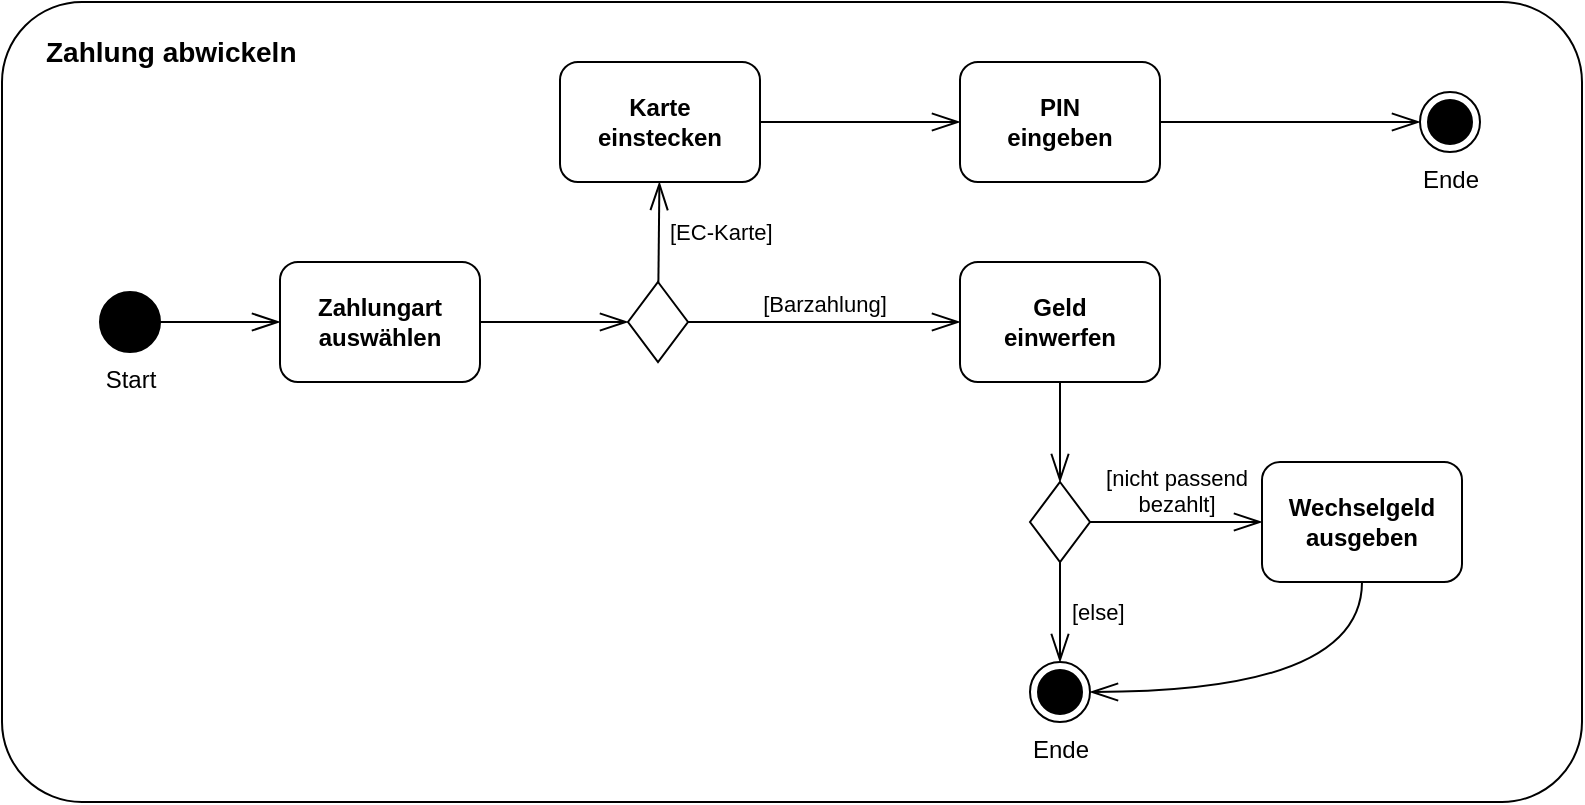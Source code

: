 <mxfile version="24.8.6">
  <diagram name="Seite-1" id="28qFqkmBF0kh-jeH-d2V">
    <mxGraphModel dx="1024" dy="544" grid="1" gridSize="10" guides="1" tooltips="1" connect="1" arrows="1" fold="1" page="1" pageScale="1" pageWidth="827" pageHeight="1169" math="0" shadow="0">
      <root>
        <mxCell id="0" />
        <mxCell id="1" parent="0" />
        <mxCell id="VOcekQ61qDE9arkaoCTb-26" value="Zahlung abwickeln" style="rounded=1;whiteSpace=wrap;html=1;labelPosition=center;verticalLabelPosition=middle;align=left;verticalAlign=top;spacingLeft=20;spacingTop=10;&#xa;absoluteArcSize=1;arcSize=10;fontStyle=1;fontSize=14;fillColor=default;" parent="1" vertex="1">
          <mxGeometry x="20" y="140" width="790" height="400" as="geometry" />
        </mxCell>
        <mxCell id="VOcekQ61qDE9arkaoCTb-2" value="Start" style="ellipse;fillColor=strokeColor;html=1;verticalAlign=top;align=center;spacingLeft=0;labelPosition=center;verticalLabelPosition=bottom;" parent="1" vertex="1">
          <mxGeometry x="69" y="285" width="30" height="30" as="geometry" />
        </mxCell>
        <mxCell id="VOcekQ61qDE9arkaoCTb-3" value="&lt;div&gt;Zahlungart&lt;/div&gt;&lt;div&gt;auswählen&lt;/div&gt;" style="rounded=1;whiteSpace=wrap;html=1;fontStyle=1" parent="1" vertex="1">
          <mxGeometry x="159" y="270" width="100" height="60" as="geometry" />
        </mxCell>
        <mxCell id="VOcekQ61qDE9arkaoCTb-5" value="&lt;div&gt;Geld&lt;/div&gt;&lt;div&gt;einwerfen&lt;/div&gt;" style="rounded=1;whiteSpace=wrap;html=1;fontStyle=1" parent="1" vertex="1">
          <mxGeometry x="499" y="270" width="100" height="60" as="geometry" />
        </mxCell>
        <mxCell id="VOcekQ61qDE9arkaoCTb-6" value="&lt;div&gt;Karte&lt;/div&gt;&lt;div&gt;einstecken&lt;/div&gt;" style="rounded=1;whiteSpace=wrap;html=1;fontStyle=1" parent="1" vertex="1">
          <mxGeometry x="299" y="170" width="100" height="60" as="geometry" />
        </mxCell>
        <mxCell id="VOcekQ61qDE9arkaoCTb-7" value="&lt;div&gt;PIN&lt;/div&gt;&lt;div&gt;eingeben&lt;/div&gt;" style="rounded=1;whiteSpace=wrap;html=1;fontStyle=1" parent="1" vertex="1">
          <mxGeometry x="499" y="170" width="100" height="60" as="geometry" />
        </mxCell>
        <mxCell id="VOcekQ61qDE9arkaoCTb-8" value="Wechselgeld ausgeben" style="rounded=1;whiteSpace=wrap;html=1;fontStyle=1" parent="1" vertex="1">
          <mxGeometry x="650" y="370" width="100" height="60" as="geometry" />
        </mxCell>
        <mxCell id="VOcekQ61qDE9arkaoCTb-9" value="" style="endArrow=openThin;html=1;rounded=0;endFill=0;endSize=12;" parent="1" source="VOcekQ61qDE9arkaoCTb-2" target="VOcekQ61qDE9arkaoCTb-3" edge="1">
          <mxGeometry width="50" height="50" relative="1" as="geometry">
            <mxPoint x="99" y="410" as="sourcePoint" />
            <mxPoint x="209" y="410" as="targetPoint" />
          </mxGeometry>
        </mxCell>
        <mxCell id="VOcekQ61qDE9arkaoCTb-10" value="" style="endArrow=openThin;html=1;rounded=0;endFill=0;endSize=12;exitX=0.5;exitY=1;exitDx=0;exitDy=0;" parent="1" source="VOcekQ61qDE9arkaoCTb-5" target="VOcekQ61qDE9arkaoCTb-30" edge="1">
          <mxGeometry width="50" height="50" relative="1" as="geometry">
            <mxPoint x="260" y="320" as="sourcePoint" />
            <mxPoint x="549" y="385" as="targetPoint" />
          </mxGeometry>
        </mxCell>
        <mxCell id="VOcekQ61qDE9arkaoCTb-11" value="" style="endArrow=openThin;html=1;rounded=0;endFill=0;endSize=12;" parent="1" source="VOcekQ61qDE9arkaoCTb-3" target="VOcekQ61qDE9arkaoCTb-31" edge="1">
          <mxGeometry width="50" height="50" relative="1" as="geometry">
            <mxPoint x="59" y="430" as="sourcePoint" />
            <mxPoint x="333" y="300" as="targetPoint" />
          </mxGeometry>
        </mxCell>
        <mxCell id="VOcekQ61qDE9arkaoCTb-12" value="[Barzahlung]" style="endArrow=openThin;html=1;rounded=0;endFill=0;endSize=12;verticalAlign=bottom;labelBackgroundColor=none;" parent="1" source="VOcekQ61qDE9arkaoCTb-31" target="VOcekQ61qDE9arkaoCTb-5" edge="1">
          <mxGeometry width="50" height="50" relative="1" as="geometry">
            <mxPoint x="363" y="300" as="sourcePoint" />
            <mxPoint x="149" y="440" as="targetPoint" />
          </mxGeometry>
        </mxCell>
        <mxCell id="VOcekQ61qDE9arkaoCTb-13" value="[EC-Karte]" style="endArrow=openThin;html=1;rounded=0;endFill=0;endSize=12;labelPosition=right;verticalLabelPosition=middle;align=left;verticalAlign=middle;spacingLeft=4;labelBackgroundColor=none;" parent="1" source="VOcekQ61qDE9arkaoCTb-31" target="VOcekQ61qDE9arkaoCTb-6" edge="1">
          <mxGeometry width="50" height="50" relative="1" as="geometry">
            <mxPoint x="348.149" y="285.149" as="sourcePoint" />
            <mxPoint x="159" y="450" as="targetPoint" />
          </mxGeometry>
        </mxCell>
        <mxCell id="VOcekQ61qDE9arkaoCTb-14" value="" style="endArrow=openThin;html=1;rounded=0;endFill=0;endSize=12;" parent="1" source="VOcekQ61qDE9arkaoCTb-6" target="VOcekQ61qDE9arkaoCTb-7" edge="1">
          <mxGeometry width="50" height="50" relative="1" as="geometry">
            <mxPoint x="99" y="460" as="sourcePoint" />
            <mxPoint x="169" y="460" as="targetPoint" />
          </mxGeometry>
        </mxCell>
        <mxCell id="VOcekQ61qDE9arkaoCTb-15" value="[nicht passend&lt;br&gt;bezahlt]" style="endArrow=openThin;html=1;rounded=0;endFill=0;endSize=12;verticalAlign=bottom;labelBackgroundColor=none;" parent="1" source="VOcekQ61qDE9arkaoCTb-30" target="VOcekQ61qDE9arkaoCTb-8" edge="1">
          <mxGeometry width="50" height="50" relative="1" as="geometry">
            <mxPoint x="564" y="400" as="sourcePoint" />
            <mxPoint x="440" y="370" as="targetPoint" />
          </mxGeometry>
        </mxCell>
        <mxCell id="VOcekQ61qDE9arkaoCTb-16" value="[else]" style="endArrow=openThin;html=1;rounded=0;endFill=0;endSize=12;labelPosition=right;verticalLabelPosition=middle;align=left;verticalAlign=middle;spacingLeft=4;labelBackgroundColor=none;" parent="1" source="VOcekQ61qDE9arkaoCTb-30" target="VOcekQ61qDE9arkaoCTb-19" edge="1">
          <mxGeometry width="50" height="50" relative="1" as="geometry">
            <mxPoint x="549" y="415" as="sourcePoint" />
            <mxPoint x="390" y="380" as="targetPoint" />
          </mxGeometry>
        </mxCell>
        <mxCell id="VOcekQ61qDE9arkaoCTb-19" value="Ende" style="ellipse;html=1;shape=endState;fillColor=strokeColor;labelPosition=center;verticalLabelPosition=bottom;align=center;verticalAlign=top;" parent="1" vertex="1">
          <mxGeometry x="534" y="470" width="30" height="30" as="geometry" />
        </mxCell>
        <mxCell id="VOcekQ61qDE9arkaoCTb-20" value="Ende" style="ellipse;html=1;shape=endState;fillColor=strokeColor;labelPosition=center;verticalLabelPosition=bottom;align=center;verticalAlign=top;" parent="1" vertex="1">
          <mxGeometry x="729" y="185" width="30" height="30" as="geometry" />
        </mxCell>
        <mxCell id="VOcekQ61qDE9arkaoCTb-21" value="" style="endArrow=openThin;html=1;rounded=0;endFill=0;endSize=12;" parent="1" source="VOcekQ61qDE9arkaoCTb-7" target="VOcekQ61qDE9arkaoCTb-20" edge="1">
          <mxGeometry width="50" height="50" relative="1" as="geometry">
            <mxPoint x="590" y="200" as="sourcePoint" />
            <mxPoint x="394" y="310" as="targetPoint" />
          </mxGeometry>
        </mxCell>
        <mxCell id="VOcekQ61qDE9arkaoCTb-22" value="" style="endArrow=openThin;html=1;rounded=0;endFill=0;endSize=12;edgeStyle=orthogonalEdgeStyle;curved=1;exitX=0.5;exitY=1;exitDx=0;exitDy=0;entryX=1;entryY=0.5;entryDx=0;entryDy=0;" parent="1" source="VOcekQ61qDE9arkaoCTb-8" target="VOcekQ61qDE9arkaoCTb-19" edge="1">
          <mxGeometry width="50" height="50" relative="1" as="geometry">
            <mxPoint x="269" y="310" as="sourcePoint" />
            <mxPoint x="709" y="580" as="targetPoint" />
          </mxGeometry>
        </mxCell>
        <mxCell id="VOcekQ61qDE9arkaoCTb-30" value="" style="rhombus;" parent="1" vertex="1">
          <mxGeometry x="534" y="380" width="30" height="40" as="geometry" />
        </mxCell>
        <mxCell id="VOcekQ61qDE9arkaoCTb-31" value="" style="rhombus;" parent="1" vertex="1">
          <mxGeometry x="333" y="280" width="30" height="40" as="geometry" />
        </mxCell>
      </root>
    </mxGraphModel>
  </diagram>
</mxfile>
